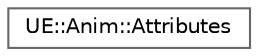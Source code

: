 digraph "Graphical Class Hierarchy"
{
 // INTERACTIVE_SVG=YES
 // LATEX_PDF_SIZE
  bgcolor="transparent";
  edge [fontname=Helvetica,fontsize=10,labelfontname=Helvetica,labelfontsize=10];
  node [fontname=Helvetica,fontsize=10,shape=box,height=0.2,width=0.4];
  rankdir="LR";
  Node0 [id="Node000000",label="UE::Anim::Attributes",height=0.2,width=0.4,color="grey40", fillcolor="white", style="filled",URL="$d9/dc3/structUE_1_1Anim_1_1Attributes.html",tooltip="Helper functionality for attributes animation runtime."];
}
